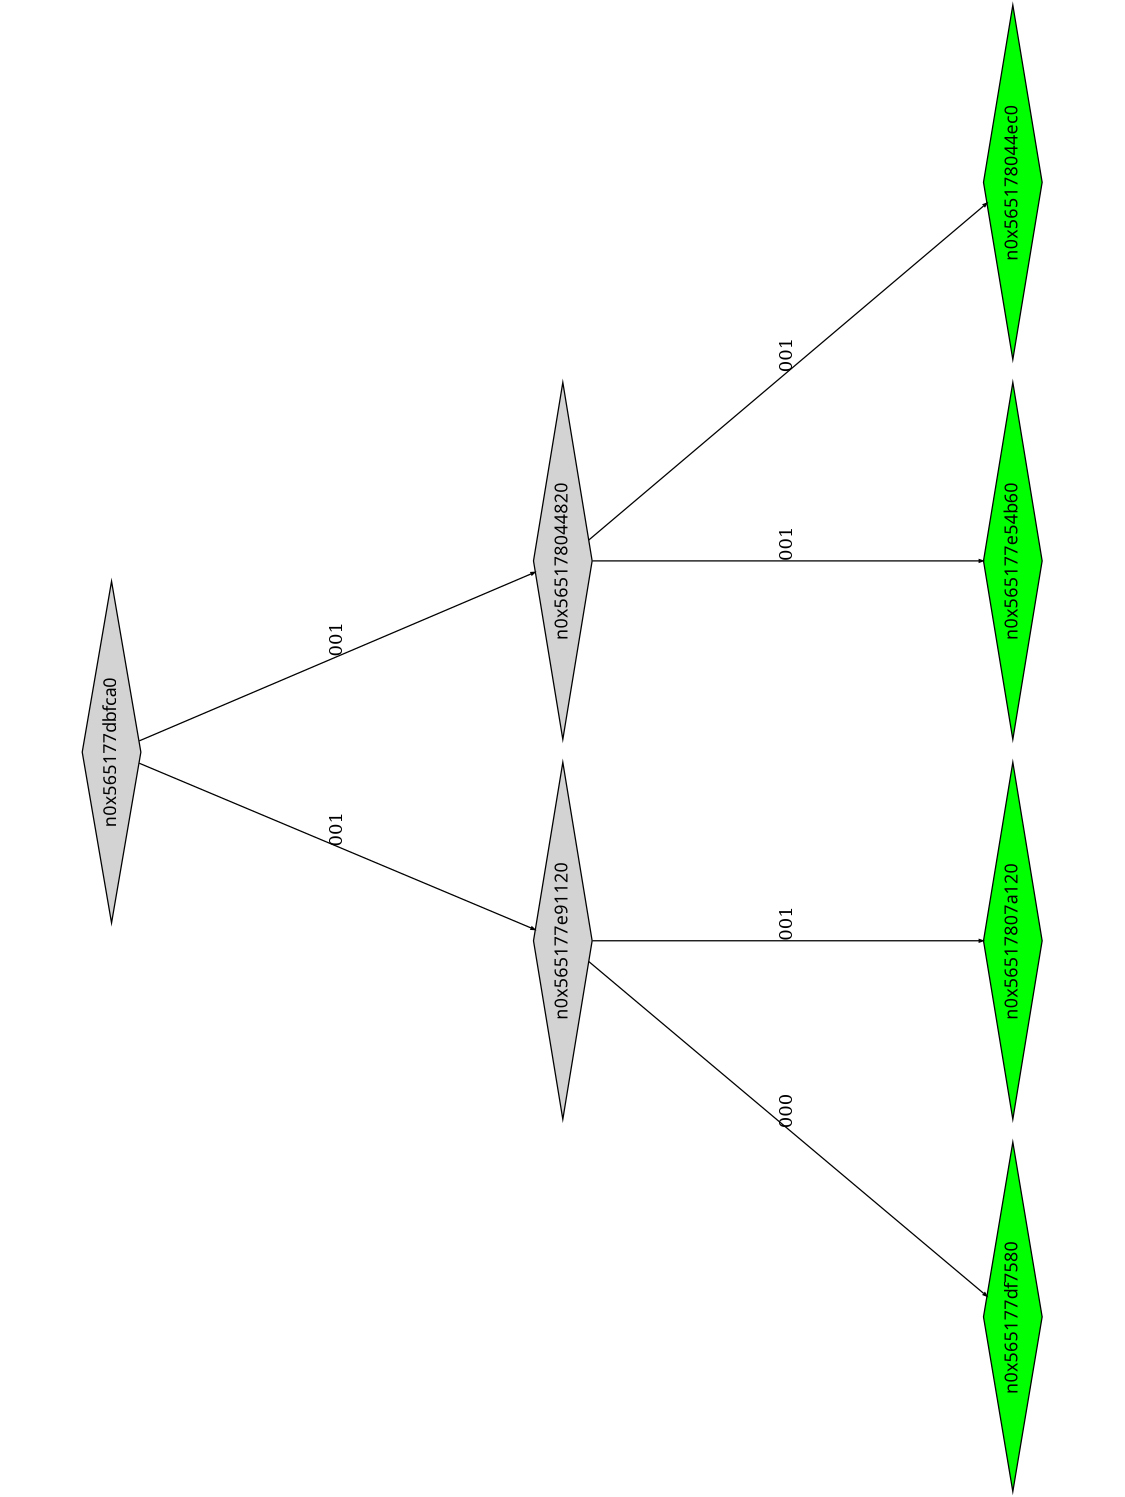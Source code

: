 digraph G {
	size="10,7.5";
	ratio=fill;
	rotate=90;
	center = "true";
	node [style="filled",width=.1,height=.1,fontname="Terminus"]
	edge [arrowsize=.3]
	n0x565177dbfca0 [shape=diamond];
	n0x565177dbfca0 -> n0x565177e91120 [label=001];
	n0x565177dbfca0 -> n0x565178044820 [label=001];
	n0x565178044820 [shape=diamond];
	n0x565178044820 -> n0x565177e54b60 [label=001];
	n0x565178044820 -> n0x565178044ec0 [label=001];
	n0x565178044ec0 [shape=diamond,fillcolor=green];
	n0x565177e54b60 [shape=diamond,fillcolor=green];
	n0x565177e91120 [shape=diamond];
	n0x565177e91120 -> n0x565177df7580 [label=000];
	n0x565177e91120 -> n0x56517807a120 [label=001];
	n0x56517807a120 [shape=diamond,fillcolor=green];
	n0x565177df7580 [shape=diamond,fillcolor=green];
}
